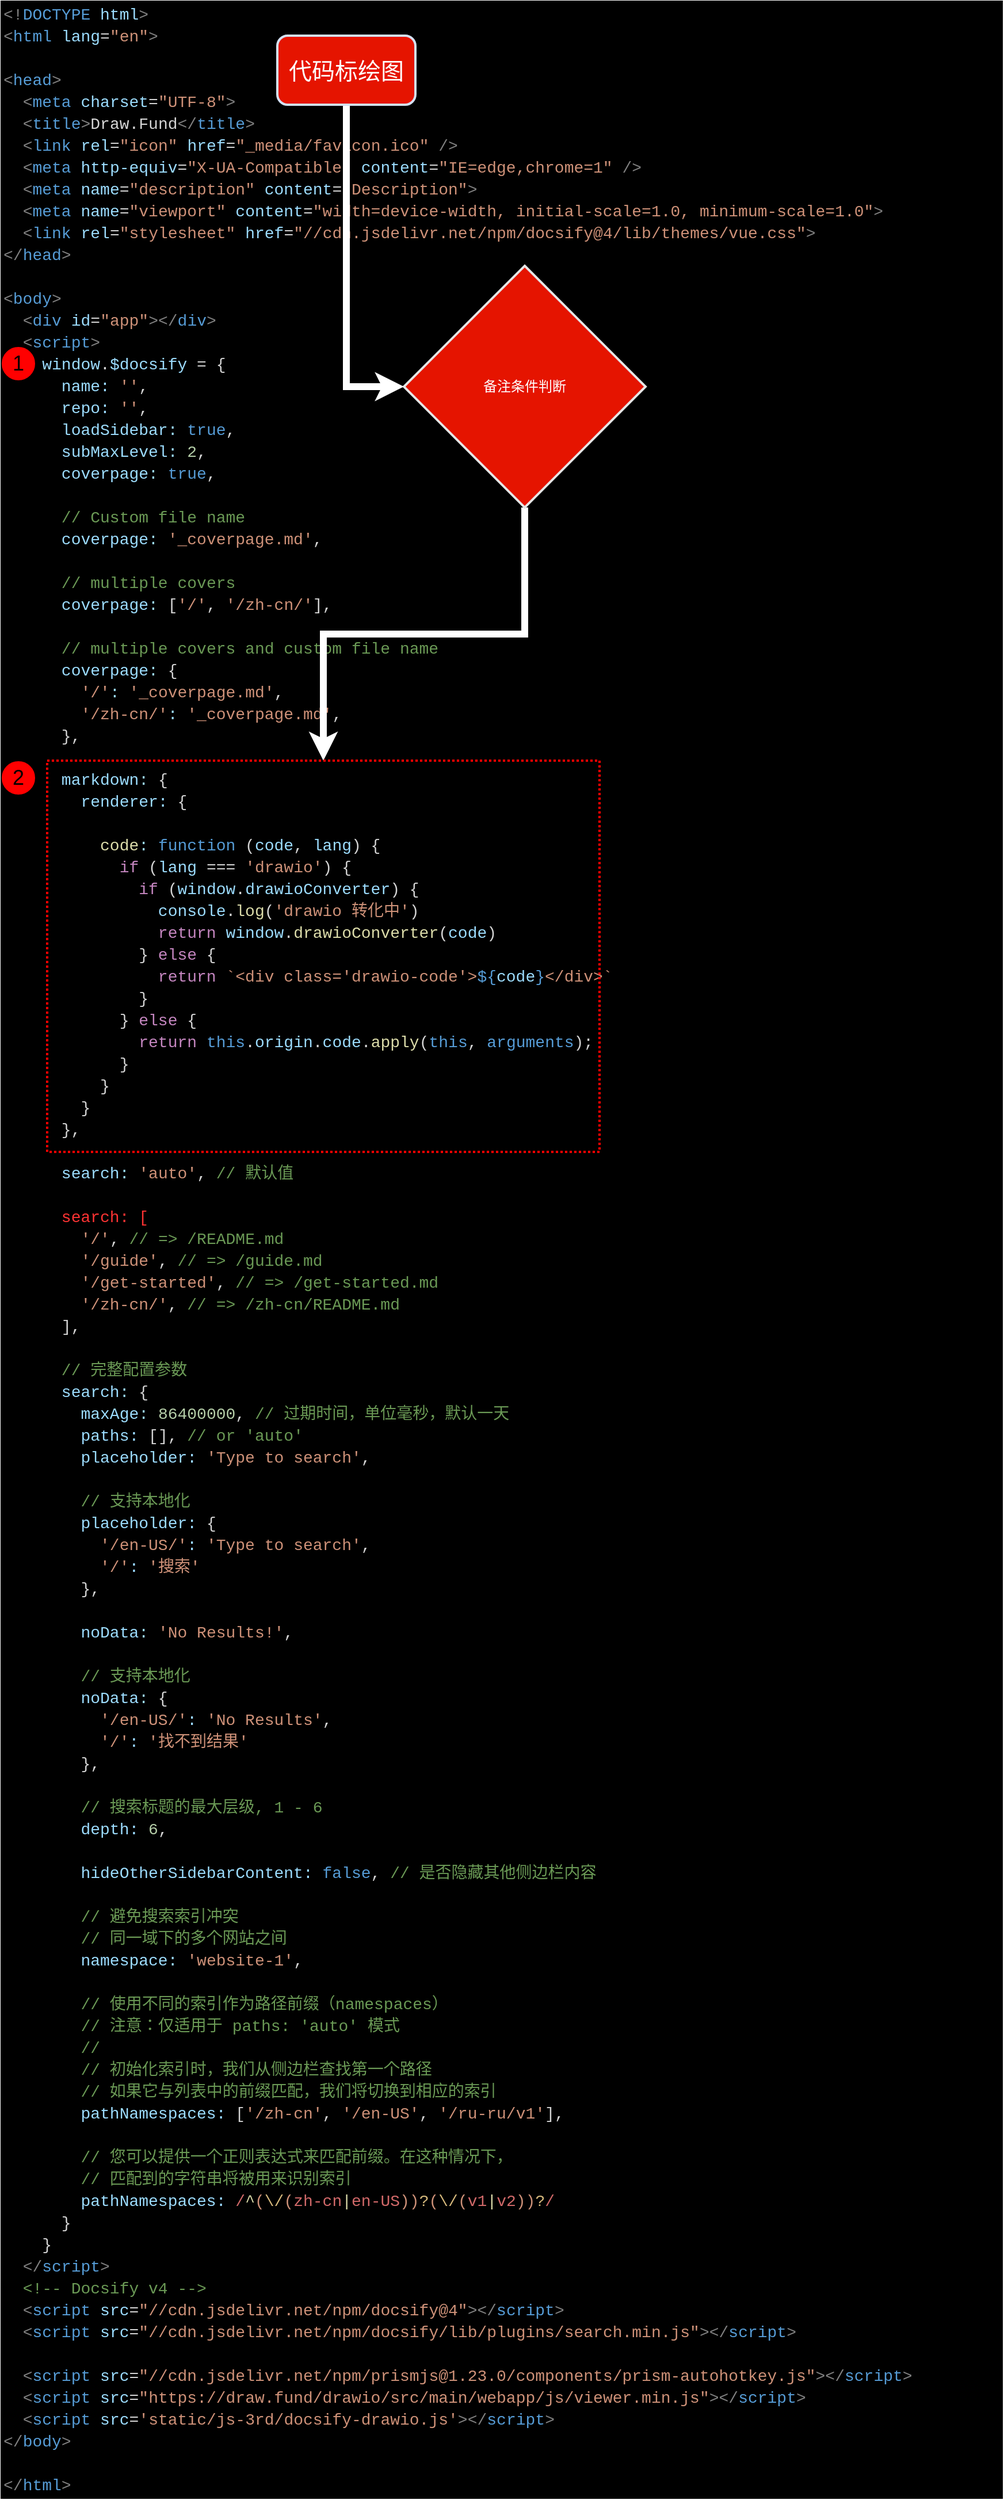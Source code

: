 <mxfile>
  <diagram id="oUArOegA1qnD5YS_jIDb" name="第 1 页">
    <mxGraphModel dx="768" dy="525" grid="1" gridSize="10" guides="1" tooltips="1" connect="1" arrows="1" fold="1" page="1" pageScale="1" pageWidth="1200" pageHeight="1920" math="0" shadow="0">
      <root>
        <mxCell id="0" />
        <mxCell id="1" parent="0" />
        <mxCell id="ZDAwks3hyeTNJcY4Nffe-1" value="&lt;div style=&quot;font-family: &amp;quot;consolas&amp;quot; , &amp;quot;courier new&amp;quot; , monospace ; font-size: 14px ; line-height: 19px&quot;&gt;&lt;div style=&quot;color: rgb(212 , 212 , 212)&quot;&gt;&lt;span style=&quot;color: #808080&quot;&gt;&amp;lt;!&lt;/span&gt;&lt;span style=&quot;color: #569cd6&quot;&gt;DOCTYPE&lt;/span&gt; &lt;span style=&quot;color: #9cdcfe&quot;&gt;html&lt;/span&gt;&lt;span style=&quot;color: #808080&quot;&gt;&amp;gt;&lt;/span&gt;&lt;/div&gt;&lt;div style=&quot;color: rgb(212 , 212 , 212)&quot;&gt;&lt;span style=&quot;color: #808080&quot;&gt;&amp;lt;&lt;/span&gt;&lt;span style=&quot;color: #569cd6&quot;&gt;html&lt;/span&gt; &lt;span style=&quot;color: #9cdcfe&quot;&gt;lang&lt;/span&gt;=&lt;span style=&quot;color: #ce9178&quot;&gt;&quot;en&quot;&lt;/span&gt;&lt;span style=&quot;color: #808080&quot;&gt;&amp;gt;&lt;/span&gt;&lt;/div&gt;&lt;br&gt;&lt;div style=&quot;color: rgb(212 , 212 , 212)&quot;&gt;&lt;span style=&quot;color: #808080&quot;&gt;&amp;lt;&lt;/span&gt;&lt;span style=&quot;color: #569cd6&quot;&gt;head&lt;/span&gt;&lt;span style=&quot;color: #808080&quot;&gt;&amp;gt;&lt;/span&gt;&lt;/div&gt;&lt;div style=&quot;color: rgb(212 , 212 , 212)&quot;&gt;&amp;nbsp; &lt;span style=&quot;color: #808080&quot;&gt;&amp;lt;&lt;/span&gt;&lt;span style=&quot;color: #569cd6&quot;&gt;meta&lt;/span&gt; &lt;span style=&quot;color: #9cdcfe&quot;&gt;charset&lt;/span&gt;=&lt;span style=&quot;color: #ce9178&quot;&gt;&quot;UTF-8&quot;&lt;/span&gt;&lt;span style=&quot;color: #808080&quot;&gt;&amp;gt;&lt;/span&gt;&lt;/div&gt;&lt;div style=&quot;color: rgb(212 , 212 , 212)&quot;&gt;&amp;nbsp; &lt;span style=&quot;color: #808080&quot;&gt;&amp;lt;&lt;/span&gt;&lt;span style=&quot;color: #569cd6&quot;&gt;title&lt;/span&gt;&lt;span style=&quot;color: #808080&quot;&gt;&amp;gt;&lt;/span&gt;Draw.Fund&lt;span style=&quot;color: #808080&quot;&gt;&amp;lt;/&lt;/span&gt;&lt;span style=&quot;color: #569cd6&quot;&gt;title&lt;/span&gt;&lt;span style=&quot;color: #808080&quot;&gt;&amp;gt;&lt;/span&gt;&lt;/div&gt;&lt;div style=&quot;color: rgb(212 , 212 , 212)&quot;&gt;&amp;nbsp; &lt;span style=&quot;color: #808080&quot;&gt;&amp;lt;&lt;/span&gt;&lt;span style=&quot;color: #569cd6&quot;&gt;link&lt;/span&gt; &lt;span style=&quot;color: #9cdcfe&quot;&gt;rel&lt;/span&gt;=&lt;span style=&quot;color: #ce9178&quot;&gt;&quot;icon&quot;&lt;/span&gt; &lt;span style=&quot;color: #9cdcfe&quot;&gt;href&lt;/span&gt;=&lt;span style=&quot;color: #ce9178&quot;&gt;&quot;_media/favicon.ico&quot;&lt;/span&gt; &lt;span style=&quot;color: #808080&quot;&gt;/&amp;gt;&lt;/span&gt;&lt;/div&gt;&lt;div style=&quot;color: rgb(212 , 212 , 212)&quot;&gt;&amp;nbsp; &lt;span style=&quot;color: #808080&quot;&gt;&amp;lt;&lt;/span&gt;&lt;span style=&quot;color: #569cd6&quot;&gt;meta&lt;/span&gt; &lt;span style=&quot;color: #9cdcfe&quot;&gt;http-equiv&lt;/span&gt;=&lt;span style=&quot;color: #ce9178&quot;&gt;&quot;X-UA-Compatible&quot;&lt;/span&gt; &lt;span style=&quot;color: #9cdcfe&quot;&gt;content&lt;/span&gt;=&lt;span style=&quot;color: #ce9178&quot;&gt;&quot;IE=edge,chrome=1&quot;&lt;/span&gt; &lt;span style=&quot;color: #808080&quot;&gt;/&amp;gt;&lt;/span&gt;&lt;/div&gt;&lt;div style=&quot;color: rgb(212 , 212 , 212)&quot;&gt;&amp;nbsp; &lt;span style=&quot;color: #808080&quot;&gt;&amp;lt;&lt;/span&gt;&lt;span style=&quot;color: #569cd6&quot;&gt;meta&lt;/span&gt; &lt;span style=&quot;color: #9cdcfe&quot;&gt;name&lt;/span&gt;=&lt;span style=&quot;color: #ce9178&quot;&gt;&quot;description&quot;&lt;/span&gt; &lt;span style=&quot;color: #9cdcfe&quot;&gt;content&lt;/span&gt;=&lt;span style=&quot;color: #ce9178&quot;&gt;&quot;Description&quot;&lt;/span&gt;&lt;span style=&quot;color: #808080&quot;&gt;&amp;gt;&lt;/span&gt;&lt;/div&gt;&lt;div style=&quot;color: rgb(212 , 212 , 212)&quot;&gt;&amp;nbsp; &lt;span style=&quot;color: #808080&quot;&gt;&amp;lt;&lt;/span&gt;&lt;span style=&quot;color: #569cd6&quot;&gt;meta&lt;/span&gt; &lt;span style=&quot;color: #9cdcfe&quot;&gt;name&lt;/span&gt;=&lt;span style=&quot;color: #ce9178&quot;&gt;&quot;viewport&quot;&lt;/span&gt; &lt;span style=&quot;color: #9cdcfe&quot;&gt;content&lt;/span&gt;=&lt;span style=&quot;color: #ce9178&quot;&gt;&quot;width=device-width, initial-scale=1.0, minimum-scale=1.0&quot;&lt;/span&gt;&lt;span style=&quot;color: #808080&quot;&gt;&amp;gt;&lt;/span&gt;&lt;/div&gt;&lt;div style=&quot;color: rgb(212 , 212 , 212)&quot;&gt;&amp;nbsp; &lt;span style=&quot;color: #808080&quot;&gt;&amp;lt;&lt;/span&gt;&lt;span style=&quot;color: #569cd6&quot;&gt;link&lt;/span&gt; &lt;span style=&quot;color: #9cdcfe&quot;&gt;rel&lt;/span&gt;=&lt;span style=&quot;color: #ce9178&quot;&gt;&quot;stylesheet&quot;&lt;/span&gt; &lt;span style=&quot;color: #9cdcfe&quot;&gt;href&lt;/span&gt;=&lt;span style=&quot;color: #ce9178&quot;&gt;&quot;//cdn.jsdelivr.net/npm/docsify@4/lib/themes/vue.css&quot;&lt;/span&gt;&lt;span style=&quot;color: #808080&quot;&gt;&amp;gt;&lt;/span&gt;&lt;/div&gt;&lt;div style=&quot;color: rgb(212 , 212 , 212)&quot;&gt;&lt;span style=&quot;color: #808080&quot;&gt;&amp;lt;/&lt;/span&gt;&lt;span style=&quot;color: #569cd6&quot;&gt;head&lt;/span&gt;&lt;span style=&quot;color: #808080&quot;&gt;&amp;gt;&lt;/span&gt;&lt;/div&gt;&lt;br&gt;&lt;div style=&quot;color: rgb(212 , 212 , 212)&quot;&gt;&lt;span style=&quot;color: #808080&quot;&gt;&amp;lt;&lt;/span&gt;&lt;span style=&quot;color: #569cd6&quot;&gt;body&lt;/span&gt;&lt;span style=&quot;color: #808080&quot;&gt;&amp;gt;&lt;/span&gt;&lt;/div&gt;&lt;div style=&quot;color: rgb(212 , 212 , 212)&quot;&gt;&amp;nbsp; &lt;span style=&quot;color: #808080&quot;&gt;&amp;lt;&lt;/span&gt;&lt;span style=&quot;color: #569cd6&quot;&gt;div&lt;/span&gt; &lt;span style=&quot;color: #9cdcfe&quot;&gt;id&lt;/span&gt;=&lt;span style=&quot;color: #ce9178&quot;&gt;&quot;app&quot;&lt;/span&gt;&lt;span style=&quot;color: #808080&quot;&gt;&amp;gt;&amp;lt;/&lt;/span&gt;&lt;span style=&quot;color: #569cd6&quot;&gt;div&lt;/span&gt;&lt;span style=&quot;color: #808080&quot;&gt;&amp;gt;&lt;/span&gt;&lt;/div&gt;&lt;div style=&quot;color: rgb(212 , 212 , 212)&quot;&gt;&amp;nbsp; &lt;span style=&quot;color: #808080&quot;&gt;&amp;lt;&lt;/span&gt;&lt;span style=&quot;color: #569cd6&quot;&gt;script&lt;/span&gt;&lt;span style=&quot;color: #808080&quot;&gt;&amp;gt;&lt;/span&gt;&lt;/div&gt;&lt;div style=&quot;color: rgb(212 , 212 , 212)&quot;&gt;&amp;nbsp; &amp;nbsp; &lt;span style=&quot;color: #9cdcfe&quot;&gt;window&lt;/span&gt;.&lt;span style=&quot;color: #9cdcfe&quot;&gt;$docsify&lt;/span&gt; = {&lt;/div&gt;&lt;div style=&quot;color: rgb(212 , 212 , 212)&quot;&gt;&amp;nbsp; &amp;nbsp; &amp;nbsp; &lt;span style=&quot;color: #9cdcfe&quot;&gt;name:&lt;/span&gt; &lt;span style=&quot;color: #ce9178&quot;&gt;&#39;&#39;&lt;/span&gt;,&lt;/div&gt;&lt;div style=&quot;color: rgb(212 , 212 , 212)&quot;&gt;&amp;nbsp; &amp;nbsp; &amp;nbsp; &lt;span style=&quot;color: #9cdcfe&quot;&gt;repo:&lt;/span&gt; &lt;span style=&quot;color: #ce9178&quot;&gt;&#39;&#39;&lt;/span&gt;,&lt;/div&gt;&lt;div style=&quot;color: rgb(212 , 212 , 212)&quot;&gt;&amp;nbsp; &amp;nbsp; &amp;nbsp; &lt;span style=&quot;color: #9cdcfe&quot;&gt;loadSidebar:&lt;/span&gt; &lt;span style=&quot;color: #569cd6&quot;&gt;true&lt;/span&gt;,&lt;/div&gt;&lt;div style=&quot;color: rgb(212 , 212 , 212)&quot;&gt;&amp;nbsp; &amp;nbsp; &amp;nbsp; &lt;span style=&quot;color: #9cdcfe&quot;&gt;subMaxLevel:&lt;/span&gt; &lt;span style=&quot;color: #b5cea8&quot;&gt;2&lt;/span&gt;,&lt;/div&gt;&lt;div style=&quot;color: rgb(212 , 212 , 212)&quot;&gt;&amp;nbsp; &amp;nbsp; &amp;nbsp; &lt;span style=&quot;color: #9cdcfe&quot;&gt;coverpage:&lt;/span&gt; &lt;span style=&quot;color: #569cd6&quot;&gt;true&lt;/span&gt;,&lt;/div&gt;&lt;br&gt;&lt;div style=&quot;color: rgb(212 , 212 , 212)&quot;&gt;&amp;nbsp; &amp;nbsp; &amp;nbsp; &lt;span style=&quot;color: #6a9955&quot;&gt;// Custom file name&lt;/span&gt;&lt;/div&gt;&lt;div style=&quot;color: rgb(212 , 212 , 212)&quot;&gt;&amp;nbsp; &amp;nbsp; &amp;nbsp; &lt;span style=&quot;color: #9cdcfe&quot;&gt;coverpage:&lt;/span&gt; &lt;span style=&quot;color: #ce9178&quot;&gt;&#39;_coverpage.md&#39;&lt;/span&gt;,&lt;/div&gt;&lt;br&gt;&lt;div style=&quot;color: rgb(212 , 212 , 212)&quot;&gt;&amp;nbsp; &amp;nbsp; &amp;nbsp; &lt;span style=&quot;color: #6a9955&quot;&gt;// multiple covers&lt;/span&gt;&lt;/div&gt;&lt;div style=&quot;color: rgb(212 , 212 , 212)&quot;&gt;&amp;nbsp; &amp;nbsp; &amp;nbsp; &lt;span style=&quot;color: #9cdcfe&quot;&gt;coverpage:&lt;/span&gt; [&lt;span style=&quot;color: #ce9178&quot;&gt;&#39;/&#39;&lt;/span&gt;, &lt;span style=&quot;color: #ce9178&quot;&gt;&#39;/zh-cn/&#39;&lt;/span&gt;],&lt;/div&gt;&lt;br&gt;&lt;div style=&quot;color: rgb(212 , 212 , 212)&quot;&gt;&amp;nbsp; &amp;nbsp; &amp;nbsp; &lt;span style=&quot;color: #6a9955&quot;&gt;// multiple covers and custom file name&lt;/span&gt;&lt;/div&gt;&lt;div style=&quot;color: rgb(212 , 212 , 212)&quot;&gt;&amp;nbsp; &amp;nbsp; &amp;nbsp; &lt;span style=&quot;color: #9cdcfe&quot;&gt;coverpage:&lt;/span&gt; {&lt;/div&gt;&lt;div style=&quot;color: rgb(212 , 212 , 212)&quot;&gt;&amp;nbsp; &amp;nbsp; &amp;nbsp; &amp;nbsp; &lt;span style=&quot;color: #ce9178&quot;&gt;&#39;/&#39;&lt;/span&gt;&lt;span style=&quot;color: #9cdcfe&quot;&gt;:&lt;/span&gt; &lt;span style=&quot;color: #ce9178&quot;&gt;&#39;_coverpage.md&#39;&lt;/span&gt;,&lt;/div&gt;&lt;div style=&quot;color: rgb(212 , 212 , 212)&quot;&gt;&amp;nbsp; &amp;nbsp; &amp;nbsp; &amp;nbsp; &lt;span style=&quot;color: #ce9178&quot;&gt;&#39;/zh-cn/&#39;&lt;/span&gt;&lt;span style=&quot;color: #9cdcfe&quot;&gt;:&lt;/span&gt; &lt;span style=&quot;color: #ce9178&quot;&gt;&#39;_coverpage.md&#39;&lt;/span&gt;,&lt;/div&gt;&lt;div style=&quot;color: rgb(212 , 212 , 212)&quot;&gt;&amp;nbsp; &amp;nbsp; &amp;nbsp; },&lt;/div&gt;&lt;br&gt;&lt;div style=&quot;color: rgb(212 , 212 , 212)&quot;&gt;&amp;nbsp; &amp;nbsp; &amp;nbsp; &lt;span style=&quot;color: #9cdcfe&quot;&gt;markdown:&lt;/span&gt; {&lt;/div&gt;&lt;div style=&quot;color: rgb(212 , 212 , 212)&quot;&gt;&amp;nbsp; &amp;nbsp; &amp;nbsp; &amp;nbsp; &lt;span style=&quot;color: #9cdcfe&quot;&gt;renderer:&lt;/span&gt; {&lt;/div&gt;&lt;br&gt;&lt;div style=&quot;color: rgb(212 , 212 , 212)&quot;&gt;&amp;nbsp; &amp;nbsp; &amp;nbsp; &amp;nbsp; &amp;nbsp; &lt;span style=&quot;color: #dcdcaa&quot;&gt;code&lt;/span&gt;&lt;span style=&quot;color: #9cdcfe&quot;&gt;:&lt;/span&gt; &lt;span style=&quot;color: #569cd6&quot;&gt;function&lt;/span&gt; (&lt;span style=&quot;color: #9cdcfe&quot;&gt;code&lt;/span&gt;, &lt;span style=&quot;color: #9cdcfe&quot;&gt;lang&lt;/span&gt;) {&lt;/div&gt;&lt;div style=&quot;color: rgb(212 , 212 , 212)&quot;&gt;&amp;nbsp; &amp;nbsp; &amp;nbsp; &amp;nbsp; &amp;nbsp; &amp;nbsp; &lt;span style=&quot;color: #c586c0&quot;&gt;if&lt;/span&gt; (&lt;span style=&quot;color: #9cdcfe&quot;&gt;lang&lt;/span&gt; === &lt;span style=&quot;color: #ce9178&quot;&gt;&#39;drawio&#39;&lt;/span&gt;) {&lt;/div&gt;&lt;div style=&quot;color: rgb(212 , 212 , 212)&quot;&gt;&amp;nbsp; &amp;nbsp; &amp;nbsp; &amp;nbsp; &amp;nbsp; &amp;nbsp; &amp;nbsp; &lt;span style=&quot;color: #c586c0&quot;&gt;if&lt;/span&gt; (&lt;span style=&quot;color: #9cdcfe&quot;&gt;window&lt;/span&gt;.&lt;span style=&quot;color: #9cdcfe&quot;&gt;drawioConverter&lt;/span&gt;) {&lt;/div&gt;&lt;div style=&quot;color: rgb(212 , 212 , 212)&quot;&gt;&amp;nbsp; &amp;nbsp; &amp;nbsp; &amp;nbsp; &amp;nbsp; &amp;nbsp; &amp;nbsp; &amp;nbsp; &lt;span style=&quot;color: #9cdcfe&quot;&gt;console&lt;/span&gt;.&lt;span style=&quot;color: #dcdcaa&quot;&gt;log&lt;/span&gt;(&lt;span style=&quot;color: #ce9178&quot;&gt;&#39;drawio 转化中&#39;&lt;/span&gt;)&lt;/div&gt;&lt;div style=&quot;color: rgb(212 , 212 , 212)&quot;&gt;&amp;nbsp; &amp;nbsp; &amp;nbsp; &amp;nbsp; &amp;nbsp; &amp;nbsp; &amp;nbsp; &amp;nbsp; &lt;span style=&quot;color: #c586c0&quot;&gt;return&lt;/span&gt; &lt;span style=&quot;color: #9cdcfe&quot;&gt;window&lt;/span&gt;.&lt;span style=&quot;color: #dcdcaa&quot;&gt;drawioConverter&lt;/span&gt;(&lt;span style=&quot;color: #9cdcfe&quot;&gt;code&lt;/span&gt;)&lt;/div&gt;&lt;div style=&quot;color: rgb(212 , 212 , 212)&quot;&gt;&amp;nbsp; &amp;nbsp; &amp;nbsp; &amp;nbsp; &amp;nbsp; &amp;nbsp; &amp;nbsp; } &lt;span style=&quot;color: #c586c0&quot;&gt;else&lt;/span&gt; {&lt;/div&gt;&lt;div style=&quot;color: rgb(212 , 212 , 212)&quot;&gt;&amp;nbsp; &amp;nbsp; &amp;nbsp; &amp;nbsp; &amp;nbsp; &amp;nbsp; &amp;nbsp; &amp;nbsp; &lt;span style=&quot;color: #c586c0&quot;&gt;return&lt;/span&gt; &lt;span style=&quot;color: #ce9178&quot;&gt;`&amp;lt;div class=&#39;drawio-code&#39;&amp;gt;&lt;/span&gt;&lt;span style=&quot;color: #569cd6&quot;&gt;${&lt;/span&gt;&lt;span style=&quot;color: #9cdcfe&quot;&gt;code&lt;/span&gt;&lt;span style=&quot;color: #569cd6&quot;&gt;}&lt;/span&gt;&lt;span style=&quot;color: #ce9178&quot;&gt;&amp;lt;/div&amp;gt;`&lt;/span&gt;&lt;/div&gt;&lt;div style=&quot;color: rgb(212 , 212 , 212)&quot;&gt;&amp;nbsp; &amp;nbsp; &amp;nbsp; &amp;nbsp; &amp;nbsp; &amp;nbsp; &amp;nbsp; }&lt;/div&gt;&lt;div style=&quot;color: rgb(212 , 212 , 212)&quot;&gt;&amp;nbsp; &amp;nbsp; &amp;nbsp; &amp;nbsp; &amp;nbsp; &amp;nbsp; } &lt;span style=&quot;color: #c586c0&quot;&gt;else&lt;/span&gt; {&lt;/div&gt;&lt;div style=&quot;color: rgb(212 , 212 , 212)&quot;&gt;&amp;nbsp; &amp;nbsp; &amp;nbsp; &amp;nbsp; &amp;nbsp; &amp;nbsp; &amp;nbsp; &lt;span style=&quot;color: #c586c0&quot;&gt;return&lt;/span&gt; &lt;span style=&quot;color: #569cd6&quot;&gt;this&lt;/span&gt;.&lt;span style=&quot;color: #9cdcfe&quot;&gt;origin&lt;/span&gt;.&lt;span style=&quot;color: #9cdcfe&quot;&gt;code&lt;/span&gt;.&lt;span style=&quot;color: #dcdcaa&quot;&gt;apply&lt;/span&gt;(&lt;span style=&quot;color: #569cd6&quot;&gt;this&lt;/span&gt;, &lt;span style=&quot;color: #569cd6&quot;&gt;arguments&lt;/span&gt;);&lt;/div&gt;&lt;div style=&quot;color: rgb(212 , 212 , 212)&quot;&gt;&amp;nbsp; &amp;nbsp; &amp;nbsp; &amp;nbsp; &amp;nbsp; &amp;nbsp; }&lt;/div&gt;&lt;div style=&quot;color: rgb(212 , 212 , 212)&quot;&gt;&amp;nbsp; &amp;nbsp; &amp;nbsp; &amp;nbsp; &amp;nbsp; }&lt;/div&gt;&lt;div style=&quot;color: rgb(212 , 212 , 212)&quot;&gt;&amp;nbsp; &amp;nbsp; &amp;nbsp; &amp;nbsp; }&lt;/div&gt;&lt;div style=&quot;color: rgb(212 , 212 , 212)&quot;&gt;&amp;nbsp; &amp;nbsp; &amp;nbsp; },&lt;/div&gt;&lt;br&gt;&lt;div style=&quot;color: rgb(212 , 212 , 212)&quot;&gt;&amp;nbsp; &amp;nbsp; &amp;nbsp; &lt;span style=&quot;color: #9cdcfe&quot;&gt;search:&lt;/span&gt; &lt;span style=&quot;color: #ce9178&quot;&gt;&#39;auto&#39;&lt;/span&gt;, &lt;span style=&quot;color: #6a9955&quot;&gt;// 默认值&lt;/span&gt;&lt;/div&gt;&lt;br&gt;&lt;div&gt;&lt;font color=&quot;#d4d4d4&quot;&gt;&amp;nbsp; &amp;nbsp; &amp;nbsp; &lt;/font&gt;&lt;font color=&quot;#ff3333&quot;&gt;search: [&lt;/font&gt;&lt;/div&gt;&lt;div style=&quot;color: rgb(212 , 212 , 212)&quot;&gt;&amp;nbsp; &amp;nbsp; &amp;nbsp; &amp;nbsp; &lt;span style=&quot;color: #ce9178&quot;&gt;&#39;/&#39;&lt;/span&gt;, &lt;span style=&quot;color: #6a9955&quot;&gt;// =&amp;gt; /README.md&lt;/span&gt;&lt;/div&gt;&lt;div style=&quot;color: rgb(212 , 212 , 212)&quot;&gt;&amp;nbsp; &amp;nbsp; &amp;nbsp; &amp;nbsp; &lt;span style=&quot;color: #ce9178&quot;&gt;&#39;/guide&#39;&lt;/span&gt;, &lt;span style=&quot;color: #6a9955&quot;&gt;// =&amp;gt; /guide.md&lt;/span&gt;&lt;/div&gt;&lt;div style=&quot;color: rgb(212 , 212 , 212)&quot;&gt;&amp;nbsp; &amp;nbsp; &amp;nbsp; &amp;nbsp; &lt;span style=&quot;color: #ce9178&quot;&gt;&#39;/get-started&#39;&lt;/span&gt;, &lt;span style=&quot;color: #6a9955&quot;&gt;// =&amp;gt; /get-started.md&lt;/span&gt;&lt;/div&gt;&lt;div style=&quot;color: rgb(212 , 212 , 212)&quot;&gt;&amp;nbsp; &amp;nbsp; &amp;nbsp; &amp;nbsp; &lt;span style=&quot;color: #ce9178&quot;&gt;&#39;/zh-cn/&#39;&lt;/span&gt;, &lt;span style=&quot;color: #6a9955&quot;&gt;// =&amp;gt; /zh-cn/README.md&lt;/span&gt;&lt;/div&gt;&lt;div style=&quot;color: rgb(212 , 212 , 212)&quot;&gt;&amp;nbsp; &amp;nbsp; &amp;nbsp; ],&lt;/div&gt;&lt;br&gt;&lt;div style=&quot;color: rgb(212 , 212 , 212)&quot;&gt;&amp;nbsp; &amp;nbsp; &amp;nbsp; &lt;span style=&quot;color: #6a9955&quot;&gt;// 完整配置参数&lt;/span&gt;&lt;/div&gt;&lt;div style=&quot;color: rgb(212 , 212 , 212)&quot;&gt;&amp;nbsp; &amp;nbsp; &amp;nbsp; &lt;span style=&quot;color: #9cdcfe&quot;&gt;search:&lt;/span&gt; {&lt;/div&gt;&lt;div style=&quot;color: rgb(212 , 212 , 212)&quot;&gt;&amp;nbsp; &amp;nbsp; &amp;nbsp; &amp;nbsp; &lt;span style=&quot;color: #9cdcfe&quot;&gt;maxAge:&lt;/span&gt; &lt;span style=&quot;color: #b5cea8&quot;&gt;86400000&lt;/span&gt;, &lt;span style=&quot;color: #6a9955&quot;&gt;// 过期时间，单位毫秒，默认一天&lt;/span&gt;&lt;/div&gt;&lt;div style=&quot;color: rgb(212 , 212 , 212)&quot;&gt;&amp;nbsp; &amp;nbsp; &amp;nbsp; &amp;nbsp; &lt;span style=&quot;color: #9cdcfe&quot;&gt;paths:&lt;/span&gt; [], &lt;span style=&quot;color: #6a9955&quot;&gt;// or &#39;auto&#39;&lt;/span&gt;&lt;/div&gt;&lt;div style=&quot;color: rgb(212 , 212 , 212)&quot;&gt;&amp;nbsp; &amp;nbsp; &amp;nbsp; &amp;nbsp; &lt;span style=&quot;color: #9cdcfe&quot;&gt;placeholder:&lt;/span&gt; &lt;span style=&quot;color: #ce9178&quot;&gt;&#39;Type to search&#39;&lt;/span&gt;,&lt;/div&gt;&lt;br&gt;&lt;div style=&quot;color: rgb(212 , 212 , 212)&quot;&gt;&amp;nbsp; &amp;nbsp; &amp;nbsp; &amp;nbsp; &lt;span style=&quot;color: #6a9955&quot;&gt;// 支持本地化&lt;/span&gt;&lt;/div&gt;&lt;div style=&quot;color: rgb(212 , 212 , 212)&quot;&gt;&amp;nbsp; &amp;nbsp; &amp;nbsp; &amp;nbsp; &lt;span style=&quot;color: #9cdcfe&quot;&gt;placeholder:&lt;/span&gt; {&lt;/div&gt;&lt;div style=&quot;color: rgb(212 , 212 , 212)&quot;&gt;&amp;nbsp; &amp;nbsp; &amp;nbsp; &amp;nbsp; &amp;nbsp; &lt;span style=&quot;color: #ce9178&quot;&gt;&#39;/en-US/&#39;&lt;/span&gt;&lt;span style=&quot;color: #9cdcfe&quot;&gt;:&lt;/span&gt; &lt;span style=&quot;color: #ce9178&quot;&gt;&#39;Type to search&#39;&lt;/span&gt;,&lt;/div&gt;&lt;div style=&quot;color: rgb(212 , 212 , 212)&quot;&gt;&amp;nbsp; &amp;nbsp; &amp;nbsp; &amp;nbsp; &amp;nbsp; &lt;span style=&quot;color: #ce9178&quot;&gt;&#39;/&#39;&lt;/span&gt;&lt;span style=&quot;color: #9cdcfe&quot;&gt;:&lt;/span&gt; &lt;span style=&quot;color: #ce9178&quot;&gt;&#39;搜索&#39;&lt;/span&gt;&lt;/div&gt;&lt;div style=&quot;color: rgb(212 , 212 , 212)&quot;&gt;&amp;nbsp; &amp;nbsp; &amp;nbsp; &amp;nbsp; },&lt;/div&gt;&lt;br&gt;&lt;div style=&quot;color: rgb(212 , 212 , 212)&quot;&gt;&amp;nbsp; &amp;nbsp; &amp;nbsp; &amp;nbsp; &lt;span style=&quot;color: #9cdcfe&quot;&gt;noData:&lt;/span&gt; &lt;span style=&quot;color: #ce9178&quot;&gt;&#39;No Results!&#39;&lt;/span&gt;,&lt;/div&gt;&lt;br&gt;&lt;div style=&quot;color: rgb(212 , 212 , 212)&quot;&gt;&amp;nbsp; &amp;nbsp; &amp;nbsp; &amp;nbsp; &lt;span style=&quot;color: #6a9955&quot;&gt;// 支持本地化&lt;/span&gt;&lt;/div&gt;&lt;div style=&quot;color: rgb(212 , 212 , 212)&quot;&gt;&amp;nbsp; &amp;nbsp; &amp;nbsp; &amp;nbsp; &lt;span style=&quot;color: #9cdcfe&quot;&gt;noData:&lt;/span&gt; {&lt;/div&gt;&lt;div style=&quot;color: rgb(212 , 212 , 212)&quot;&gt;&amp;nbsp; &amp;nbsp; &amp;nbsp; &amp;nbsp; &amp;nbsp; &lt;span style=&quot;color: #ce9178&quot;&gt;&#39;/en-US/&#39;&lt;/span&gt;&lt;span style=&quot;color: #9cdcfe&quot;&gt;:&lt;/span&gt; &lt;span style=&quot;color: #ce9178&quot;&gt;&#39;No Results&#39;&lt;/span&gt;,&lt;/div&gt;&lt;div style=&quot;color: rgb(212 , 212 , 212)&quot;&gt;&amp;nbsp; &amp;nbsp; &amp;nbsp; &amp;nbsp; &amp;nbsp; &lt;span style=&quot;color: #ce9178&quot;&gt;&#39;/&#39;&lt;/span&gt;&lt;span style=&quot;color: #9cdcfe&quot;&gt;:&lt;/span&gt; &lt;span style=&quot;color: #ce9178&quot;&gt;&#39;找不到结果&#39;&lt;/span&gt;&lt;/div&gt;&lt;div style=&quot;color: rgb(212 , 212 , 212)&quot;&gt;&amp;nbsp; &amp;nbsp; &amp;nbsp; &amp;nbsp; },&lt;/div&gt;&lt;br&gt;&lt;div style=&quot;color: rgb(212 , 212 , 212)&quot;&gt;&amp;nbsp; &amp;nbsp; &amp;nbsp; &amp;nbsp; &lt;span style=&quot;color: #6a9955&quot;&gt;// 搜索标题的最大层级, 1 - 6&lt;/span&gt;&lt;/div&gt;&lt;div style=&quot;color: rgb(212 , 212 , 212)&quot;&gt;&amp;nbsp; &amp;nbsp; &amp;nbsp; &amp;nbsp; &lt;span style=&quot;color: #9cdcfe&quot;&gt;depth:&lt;/span&gt; &lt;span style=&quot;color: #b5cea8&quot;&gt;6&lt;/span&gt;,&lt;/div&gt;&lt;br&gt;&lt;div style=&quot;color: rgb(212 , 212 , 212)&quot;&gt;&amp;nbsp; &amp;nbsp; &amp;nbsp; &amp;nbsp; &lt;span style=&quot;color: #9cdcfe&quot;&gt;hideOtherSidebarContent:&lt;/span&gt; &lt;span style=&quot;color: #569cd6&quot;&gt;false&lt;/span&gt;, &lt;span style=&quot;color: #6a9955&quot;&gt;// 是否隐藏其他侧边栏内容&lt;/span&gt;&lt;/div&gt;&lt;br&gt;&lt;div style=&quot;color: rgb(212 , 212 , 212)&quot;&gt;&amp;nbsp; &amp;nbsp; &amp;nbsp; &amp;nbsp; &lt;span style=&quot;color: #6a9955&quot;&gt;// 避免搜索索引冲突&lt;/span&gt;&lt;/div&gt;&lt;div style=&quot;color: rgb(212 , 212 , 212)&quot;&gt;&amp;nbsp; &amp;nbsp; &amp;nbsp; &amp;nbsp; &lt;span style=&quot;color: #6a9955&quot;&gt;// 同一域下的多个网站之间&lt;/span&gt;&lt;/div&gt;&lt;div style=&quot;color: rgb(212 , 212 , 212)&quot;&gt;&amp;nbsp; &amp;nbsp; &amp;nbsp; &amp;nbsp; &lt;span style=&quot;color: #9cdcfe&quot;&gt;namespace:&lt;/span&gt; &lt;span style=&quot;color: #ce9178&quot;&gt;&#39;website-1&#39;&lt;/span&gt;,&lt;/div&gt;&lt;br&gt;&lt;div style=&quot;color: rgb(212 , 212 , 212)&quot;&gt;&amp;nbsp; &amp;nbsp; &amp;nbsp; &amp;nbsp; &lt;span style=&quot;color: #6a9955&quot;&gt;// 使用不同的索引作为路径前缀（namespaces）&lt;/span&gt;&lt;/div&gt;&lt;div style=&quot;color: rgb(212 , 212 , 212)&quot;&gt;&amp;nbsp; &amp;nbsp; &amp;nbsp; &amp;nbsp; &lt;span style=&quot;color: #6a9955&quot;&gt;// 注意：仅适用于 paths: &#39;auto&#39; 模式&lt;/span&gt;&lt;/div&gt;&lt;div style=&quot;color: rgb(212 , 212 , 212)&quot;&gt;&amp;nbsp; &amp;nbsp; &amp;nbsp; &amp;nbsp; &lt;span style=&quot;color: #6a9955&quot;&gt;//&lt;/span&gt;&lt;/div&gt;&lt;div style=&quot;color: rgb(212 , 212 , 212)&quot;&gt;&amp;nbsp; &amp;nbsp; &amp;nbsp; &amp;nbsp; &lt;span style=&quot;color: #6a9955&quot;&gt;// 初始化索引时，我们从侧边栏查找第一个路径&lt;/span&gt;&lt;/div&gt;&lt;div style=&quot;color: rgb(212 , 212 , 212)&quot;&gt;&amp;nbsp; &amp;nbsp; &amp;nbsp; &amp;nbsp; &lt;span style=&quot;color: #6a9955&quot;&gt;// 如果它与列表中的前缀匹配，我们将切换到相应的索引&lt;/span&gt;&lt;/div&gt;&lt;div style=&quot;color: rgb(212 , 212 , 212)&quot;&gt;&amp;nbsp; &amp;nbsp; &amp;nbsp; &amp;nbsp; &lt;span style=&quot;color: #9cdcfe&quot;&gt;pathNamespaces:&lt;/span&gt; [&lt;span style=&quot;color: #ce9178&quot;&gt;&#39;/zh-cn&#39;&lt;/span&gt;, &lt;span style=&quot;color: #ce9178&quot;&gt;&#39;/en-US&#39;&lt;/span&gt;, &lt;span style=&quot;color: #ce9178&quot;&gt;&#39;/ru-ru/v1&#39;&lt;/span&gt;],&lt;/div&gt;&lt;br&gt;&lt;div style=&quot;color: rgb(212 , 212 , 212)&quot;&gt;&amp;nbsp; &amp;nbsp; &amp;nbsp; &amp;nbsp; &lt;span style=&quot;color: #6a9955&quot;&gt;// 您可以提供一个正则表达式来匹配前缀。在这种情况下，&lt;/span&gt;&lt;/div&gt;&lt;div style=&quot;color: rgb(212 , 212 , 212)&quot;&gt;&amp;nbsp; &amp;nbsp; &amp;nbsp; &amp;nbsp; &lt;span style=&quot;color: #6a9955&quot;&gt;// 匹配到的字符串将被用来识别索引&lt;/span&gt;&lt;/div&gt;&lt;div style=&quot;color: rgb(212 , 212 , 212)&quot;&gt;&amp;nbsp; &amp;nbsp; &amp;nbsp; &amp;nbsp; &lt;span style=&quot;color: #9cdcfe&quot;&gt;pathNamespaces:&lt;/span&gt; &lt;span style=&quot;color: #d16969&quot;&gt;/&lt;/span&gt;&lt;span style=&quot;color: #dcdcaa&quot;&gt;^&lt;/span&gt;&lt;span style=&quot;color: #ce9178&quot;&gt;(&lt;/span&gt;&lt;span style=&quot;color: #d7ba7d&quot;&gt;\/&lt;/span&gt;&lt;span style=&quot;color: #ce9178&quot;&gt;(&lt;/span&gt;&lt;span style=&quot;color: #d16969&quot;&gt;zh-cn&lt;/span&gt;&lt;span style=&quot;color: #dcdcaa&quot;&gt;|&lt;/span&gt;&lt;span style=&quot;color: #d16969&quot;&gt;en-US&lt;/span&gt;&lt;span style=&quot;color: #ce9178&quot;&gt;))&lt;/span&gt;&lt;span style=&quot;color: #d7ba7d&quot;&gt;?&lt;/span&gt;&lt;span style=&quot;color: #ce9178&quot;&gt;(&lt;/span&gt;&lt;span style=&quot;color: #d7ba7d&quot;&gt;\/&lt;/span&gt;&lt;span style=&quot;color: #ce9178&quot;&gt;(&lt;/span&gt;&lt;span style=&quot;color: #d16969&quot;&gt;v1&lt;/span&gt;&lt;span style=&quot;color: #dcdcaa&quot;&gt;|&lt;/span&gt;&lt;span style=&quot;color: #d16969&quot;&gt;v2&lt;/span&gt;&lt;span style=&quot;color: #ce9178&quot;&gt;))&lt;/span&gt;&lt;span style=&quot;color: #d7ba7d&quot;&gt;?&lt;/span&gt;&lt;span style=&quot;color: #d16969&quot;&gt;/&lt;/span&gt;&lt;/div&gt;&lt;div style=&quot;color: rgb(212 , 212 , 212)&quot;&gt;&amp;nbsp; &amp;nbsp; &amp;nbsp; }&lt;/div&gt;&lt;div style=&quot;color: rgb(212 , 212 , 212)&quot;&gt;&amp;nbsp; &amp;nbsp; }&lt;/div&gt;&lt;div style=&quot;color: rgb(212 , 212 , 212)&quot;&gt;&amp;nbsp; &lt;span style=&quot;color: #808080&quot;&gt;&amp;lt;/&lt;/span&gt;&lt;span style=&quot;color: #569cd6&quot;&gt;script&lt;/span&gt;&lt;span style=&quot;color: #808080&quot;&gt;&amp;gt;&lt;/span&gt;&lt;/div&gt;&lt;div style=&quot;color: rgb(212 , 212 , 212)&quot;&gt;&amp;nbsp; &lt;span style=&quot;color: #6a9955&quot;&gt;&amp;lt;!-- Docsify v4 --&amp;gt;&lt;/span&gt;&lt;/div&gt;&lt;div style=&quot;color: rgb(212 , 212 , 212)&quot;&gt;&amp;nbsp; &lt;span style=&quot;color: #808080&quot;&gt;&amp;lt;&lt;/span&gt;&lt;span style=&quot;color: #569cd6&quot;&gt;script&lt;/span&gt; &lt;span style=&quot;color: #9cdcfe&quot;&gt;src&lt;/span&gt;=&lt;span style=&quot;color: #ce9178&quot;&gt;&quot;//cdn.jsdelivr.net/npm/docsify@4&quot;&lt;/span&gt;&lt;span style=&quot;color: #808080&quot;&gt;&amp;gt;&amp;lt;/&lt;/span&gt;&lt;span style=&quot;color: #569cd6&quot;&gt;script&lt;/span&gt;&lt;span style=&quot;color: #808080&quot;&gt;&amp;gt;&lt;/span&gt;&lt;/div&gt;&lt;div style=&quot;color: rgb(212 , 212 , 212)&quot;&gt;&amp;nbsp; &lt;span style=&quot;color: #808080&quot;&gt;&amp;lt;&lt;/span&gt;&lt;span style=&quot;color: #569cd6&quot;&gt;script&lt;/span&gt; &lt;span style=&quot;color: #9cdcfe&quot;&gt;src&lt;/span&gt;=&lt;span style=&quot;color: #ce9178&quot;&gt;&quot;//cdn.jsdelivr.net/npm/docsify/lib/plugins/search.min.js&quot;&lt;/span&gt;&lt;span style=&quot;color: #808080&quot;&gt;&amp;gt;&amp;lt;/&lt;/span&gt;&lt;span style=&quot;color: #569cd6&quot;&gt;script&lt;/span&gt;&lt;span style=&quot;color: #808080&quot;&gt;&amp;gt;&lt;/span&gt;&lt;/div&gt;&lt;br&gt;&lt;div style=&quot;color: rgb(212 , 212 , 212)&quot;&gt;&amp;nbsp; &lt;span style=&quot;color: #808080&quot;&gt;&amp;lt;&lt;/span&gt;&lt;span style=&quot;color: #569cd6&quot;&gt;script&lt;/span&gt; &lt;span style=&quot;color: #9cdcfe&quot;&gt;src&lt;/span&gt;=&lt;span style=&quot;color: #ce9178&quot;&gt;&quot;//cdn.jsdelivr.net/npm/prismjs@1.23.0/components/prism-autohotkey.js&quot;&lt;/span&gt;&lt;span style=&quot;color: #808080&quot;&gt;&amp;gt;&amp;lt;/&lt;/span&gt;&lt;span style=&quot;color: #569cd6&quot;&gt;script&lt;/span&gt;&lt;span style=&quot;color: #808080&quot;&gt;&amp;gt;&lt;/span&gt;&lt;/div&gt;&lt;div style=&quot;color: rgb(212 , 212 , 212)&quot;&gt;&amp;nbsp; &lt;span style=&quot;color: #808080&quot;&gt;&amp;lt;&lt;/span&gt;&lt;span style=&quot;color: #569cd6&quot;&gt;script&lt;/span&gt; &lt;span style=&quot;color: #9cdcfe&quot;&gt;src&lt;/span&gt;=&lt;span style=&quot;color: #ce9178&quot;&gt;&quot;https://draw.fund/drawio/src/main/webapp/js/viewer.min.js&quot;&lt;/span&gt;&lt;span style=&quot;color: #808080&quot;&gt;&amp;gt;&amp;lt;/&lt;/span&gt;&lt;span style=&quot;color: #569cd6&quot;&gt;script&lt;/span&gt;&lt;span style=&quot;color: #808080&quot;&gt;&amp;gt;&lt;/span&gt;&lt;/div&gt;&lt;div style=&quot;color: rgb(212 , 212 , 212)&quot;&gt;&amp;nbsp; &lt;span style=&quot;color: #808080&quot;&gt;&amp;lt;&lt;/span&gt;&lt;span style=&quot;color: #569cd6&quot;&gt;script&lt;/span&gt; &lt;span style=&quot;color: #9cdcfe&quot;&gt;src&lt;/span&gt;=&lt;span style=&quot;color: #ce9178&quot;&gt;&#39;static/js-3rd/docsify-drawio.js&#39;&lt;/span&gt;&lt;span style=&quot;color: #808080&quot;&gt;&amp;gt;&amp;lt;/&lt;/span&gt;&lt;span style=&quot;color: #569cd6&quot;&gt;script&lt;/span&gt;&lt;span style=&quot;color: #808080&quot;&gt;&amp;gt;&lt;/span&gt;&lt;/div&gt;&lt;div style=&quot;color: rgb(212 , 212 , 212)&quot;&gt;&lt;span style=&quot;color: #808080&quot;&gt;&amp;lt;/&lt;/span&gt;&lt;span style=&quot;color: #569cd6&quot;&gt;body&lt;/span&gt;&lt;span style=&quot;color: #808080&quot;&gt;&amp;gt;&lt;/span&gt;&lt;/div&gt;&lt;br&gt;&lt;div style=&quot;color: rgb(212 , 212 , 212)&quot;&gt;&lt;span style=&quot;color: #808080&quot;&gt;&amp;lt;/&lt;/span&gt;&lt;span style=&quot;color: #569cd6&quot;&gt;html&lt;/span&gt;&lt;span style=&quot;color: #808080&quot;&gt;&amp;gt;&lt;/span&gt;&lt;/div&gt;&lt;/div&gt;" style="rounded=0;whiteSpace=wrap;html=1;align=left;fillColor=#000000;" parent="1" vertex="1">
          <mxGeometry width="870" height="2170" as="geometry" />
        </mxCell>
        <mxCell id="ZDAwks3hyeTNJcY4Nffe-2" value="&lt;font style=&quot;font-size: 18px&quot;&gt;1&lt;/font&gt;" style="ellipse;whiteSpace=wrap;html=1;aspect=fixed;fillColor=#FF0000;" parent="1" vertex="1">
          <mxGeometry y="300" width="30" height="30" as="geometry" />
        </mxCell>
        <mxCell id="ldDqL0wBBdD5jzJ5Qrpb-1" value="&lt;font style=&quot;font-size: 18px&quot;&gt;2&lt;/font&gt;" style="ellipse;whiteSpace=wrap;html=1;aspect=fixed;fillColor=#FF0000;" parent="1" vertex="1">
          <mxGeometry y="660" width="30" height="30" as="geometry" />
        </mxCell>
        <mxCell id="nYdaC7aOyWPw3E5i0vWA-7" style="edgeStyle=orthogonalEdgeStyle;rounded=0;orthogonalLoop=1;jettySize=auto;html=1;shadow=0;fontSize=20;fontColor=#FF0000;strokeColor=#FFFFFF;strokeWidth=6;" parent="1" source="nYdaC7aOyWPw3E5i0vWA-2" target="nYdaC7aOyWPw3E5i0vWA-6" edge="1">
          <mxGeometry relative="1" as="geometry" />
        </mxCell>
        <mxCell id="nYdaC7aOyWPw3E5i0vWA-2" value="备注条件判断" style="rhombus;whiteSpace=wrap;html=1;fillColor=#e51400;strokeColor=#E6E6E6;fontColor=#ffffff;strokeWidth=2;" parent="1" vertex="1">
          <mxGeometry x="350" y="230" width="210" height="210" as="geometry" />
        </mxCell>
        <mxCell id="nYdaC7aOyWPw3E5i0vWA-4" style="edgeStyle=orthogonalEdgeStyle;rounded=0;orthogonalLoop=1;jettySize=auto;html=1;entryX=0;entryY=0.5;entryDx=0;entryDy=0;fontSize=20;fontColor=#FF3333;strokeWidth=6;strokeColor=#FFFFFF;shadow=0;" parent="1" source="nYdaC7aOyWPw3E5i0vWA-3" target="nYdaC7aOyWPw3E5i0vWA-2" edge="1">
          <mxGeometry relative="1" as="geometry" />
        </mxCell>
        <mxCell id="nYdaC7aOyWPw3E5i0vWA-3" value="&lt;font style=&quot;font-size: 20px&quot;&gt;代码标绘图&lt;/font&gt;" style="rounded=1;whiteSpace=wrap;html=1;fontColor=#ffffff;strokeColor=#D4E1F5;strokeWidth=2;fillColor=#e51400;" parent="1" vertex="1">
          <mxGeometry x="240" y="30" width="120" height="60" as="geometry" />
        </mxCell>
        <mxCell id="nYdaC7aOyWPw3E5i0vWA-6" value="" style="rounded=0;whiteSpace=wrap;html=1;fontSize=20;fontColor=#ffffff;strokeColor=#FF0000;strokeWidth=2;fillColor=none;dashed=1;dashPattern=1 1;" parent="1" vertex="1">
          <mxGeometry x="40" y="660" width="480" height="340" as="geometry" />
        </mxCell>
      </root>
    </mxGraphModel>
  </diagram>
</mxfile>
